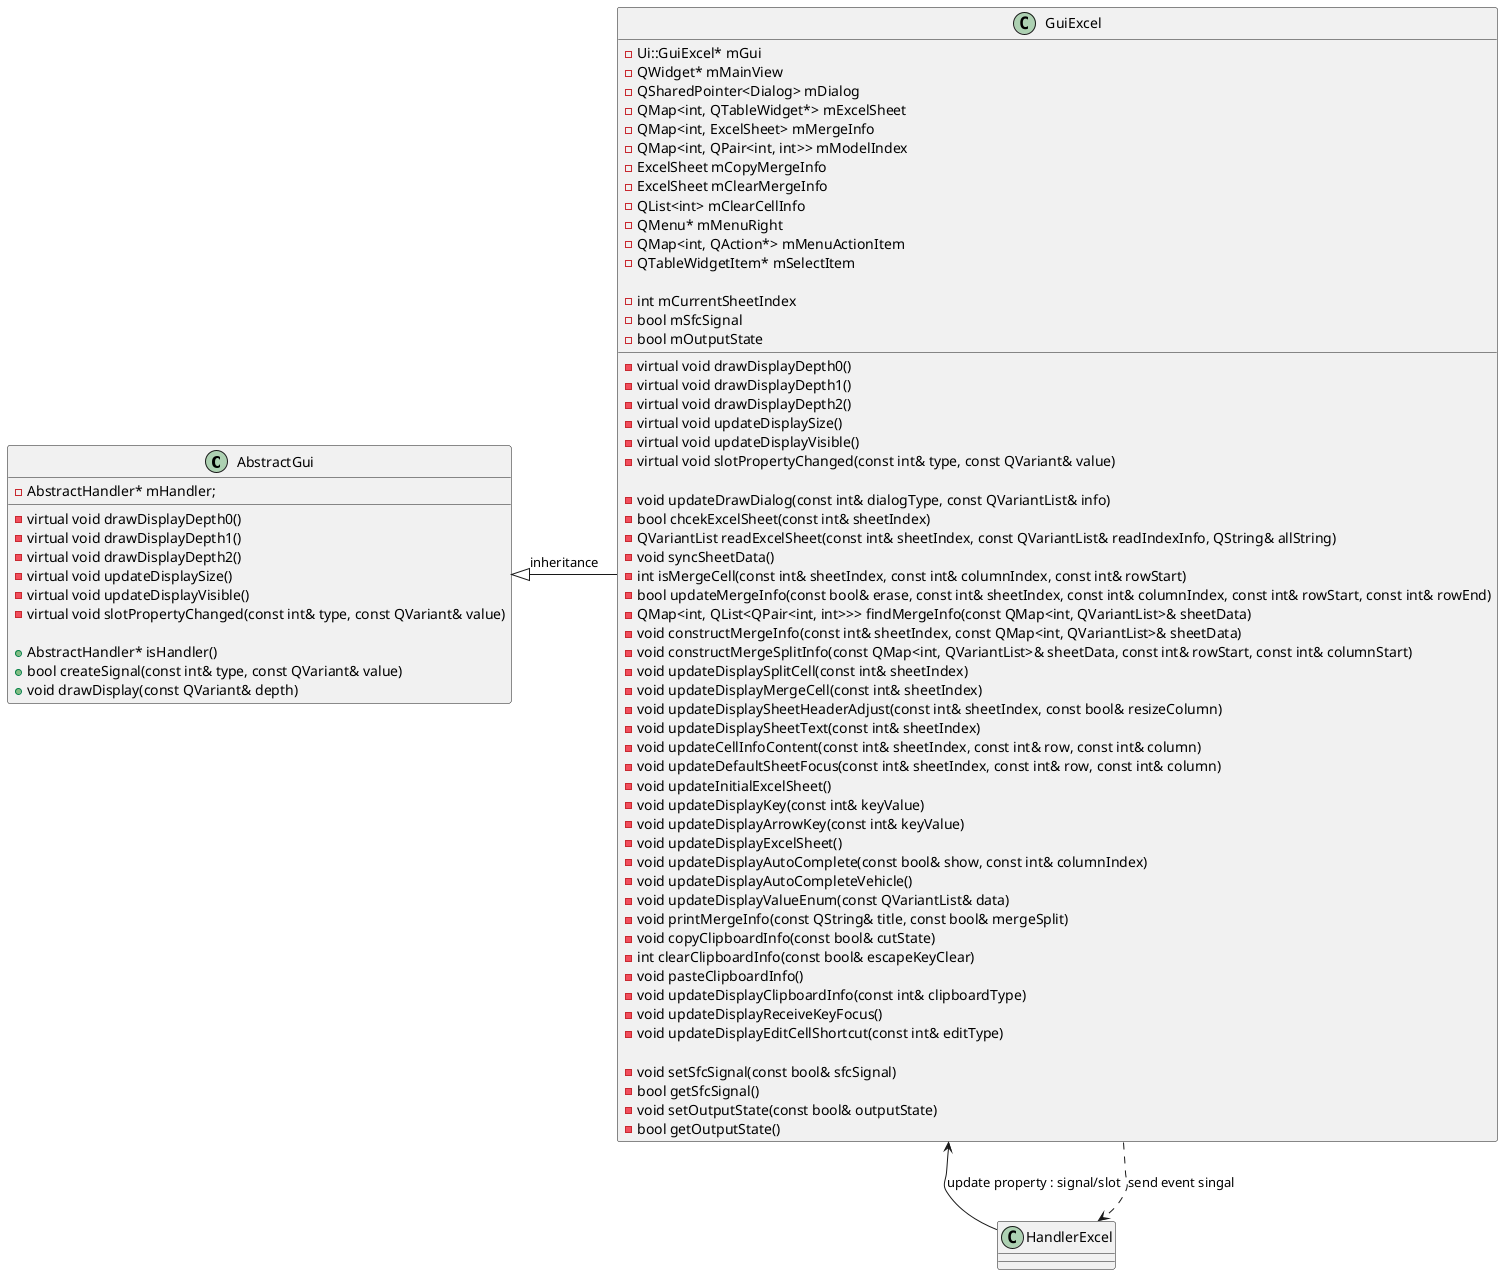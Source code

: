 @startuml

' AbstractGui 클래스 정의
class AbstractGui {
    -virtual void drawDisplayDepth0()
    -virtual void drawDisplayDepth1()
    -virtual void drawDisplayDepth2()
    -virtual void updateDisplaySize()
    -virtual void updateDisplayVisible()
    -virtual void slotPropertyChanged(const int& type, const QVariant& value)

    +AbstractHandler* isHandler()
    +bool createSignal(const int& type, const QVariant& value)
    +void drawDisplay(const QVariant& depth)

    -AbstractHandler* mHandler;
}

' GuiExcel 클래스 정의
class GuiExcel {
    -virtual void drawDisplayDepth0()
    -virtual void drawDisplayDepth1()
    -virtual void drawDisplayDepth2()
    -virtual void updateDisplaySize()
    -virtual void updateDisplayVisible()
    -virtual void slotPropertyChanged(const int& type, const QVariant& value)

    -void updateDrawDialog(const int& dialogType, const QVariantList& info)
    -bool chcekExcelSheet(const int& sheetIndex)
    -QVariantList readExcelSheet(const int& sheetIndex, const QVariantList& readIndexInfo, QString& allString)
    -void syncSheetData()
    -int isMergeCell(const int& sheetIndex, const int& columnIndex, const int& rowStart)
    -bool updateMergeInfo(const bool& erase, const int& sheetIndex, const int& columnIndex, const int& rowStart, const int& rowEnd)
    -QMap<int, QList<QPair<int, int>>> findMergeInfo(const QMap<int, QVariantList>& sheetData)
    -void constructMergeInfo(const int& sheetIndex, const QMap<int, QVariantList>& sheetData)
    -void constructMergeSplitInfo(const QMap<int, QVariantList>& sheetData, const int& rowStart, const int& columnStart)
    -void updateDisplaySplitCell(const int& sheetIndex)
    -void updateDisplayMergeCell(const int& sheetIndex)
    -void updateDisplaySheetHeaderAdjust(const int& sheetIndex, const bool& resizeColumn)
    -void updateDisplaySheetText(const int& sheetIndex)
    -void updateCellInfoContent(const int& sheetIndex, const int& row, const int& column)
    -void updateDefaultSheetFocus(const int& sheetIndex, const int& row, const int& column)
    -void updateInitialExcelSheet()
    -void updateDisplayKey(const int& keyValue)
    -void updateDisplayArrowKey(const int& keyValue)
    -void updateDisplayExcelSheet()
    -void updateDisplayAutoComplete(const bool& show, const int& columnIndex)
    -void updateDisplayAutoCompleteVehicle()
    -void updateDisplayValueEnum(const QVariantList& data)
    -void printMergeInfo(const QString& title, const bool& mergeSplit)
    -void copyClipboardInfo(const bool& cutState)
    -int clearClipboardInfo(const bool& escapeKeyClear)
    -void pasteClipboardInfo()
    -void updateDisplayClipboardInfo(const int& clipboardType)
    -void updateDisplayReceiveKeyFocus()
    -void updateDisplayEditCellShortcut(const int& editType)

    -void setSfcSignal(const bool& sfcSignal)
    -bool getSfcSignal()
    -void setOutputState(const bool& outputState)
    -bool getOutputState()

    -Ui::GuiExcel* mGui
    -QWidget* mMainView
    -QSharedPointer<Dialog> mDialog
    -QMap<int, QTableWidget*> mExcelSheet
    -QMap<int, ExcelSheet> mMergeInfo
    -QMap<int, QPair<int, int>> mModelIndex
    -ExcelSheet mCopyMergeInfo
    -ExcelSheet mClearMergeInfo
    -QList<int> mClearCellInfo
    -QMenu* mMenuRight
    -QMap<int, QAction*> mMenuActionItem
    -QTableWidgetItem* mSelectItem

    -int mCurrentSheetIndex
    -bool mSfcSignal
    -bool mOutputState
}

' 클래스 간의 관계 정의
AbstractGui <|- GuiExcel : inheritance
GuiExcel <-- HandlerExcel : update property : signal/slot
GuiExcel ..> HandlerExcel : send event singal

@enduml
